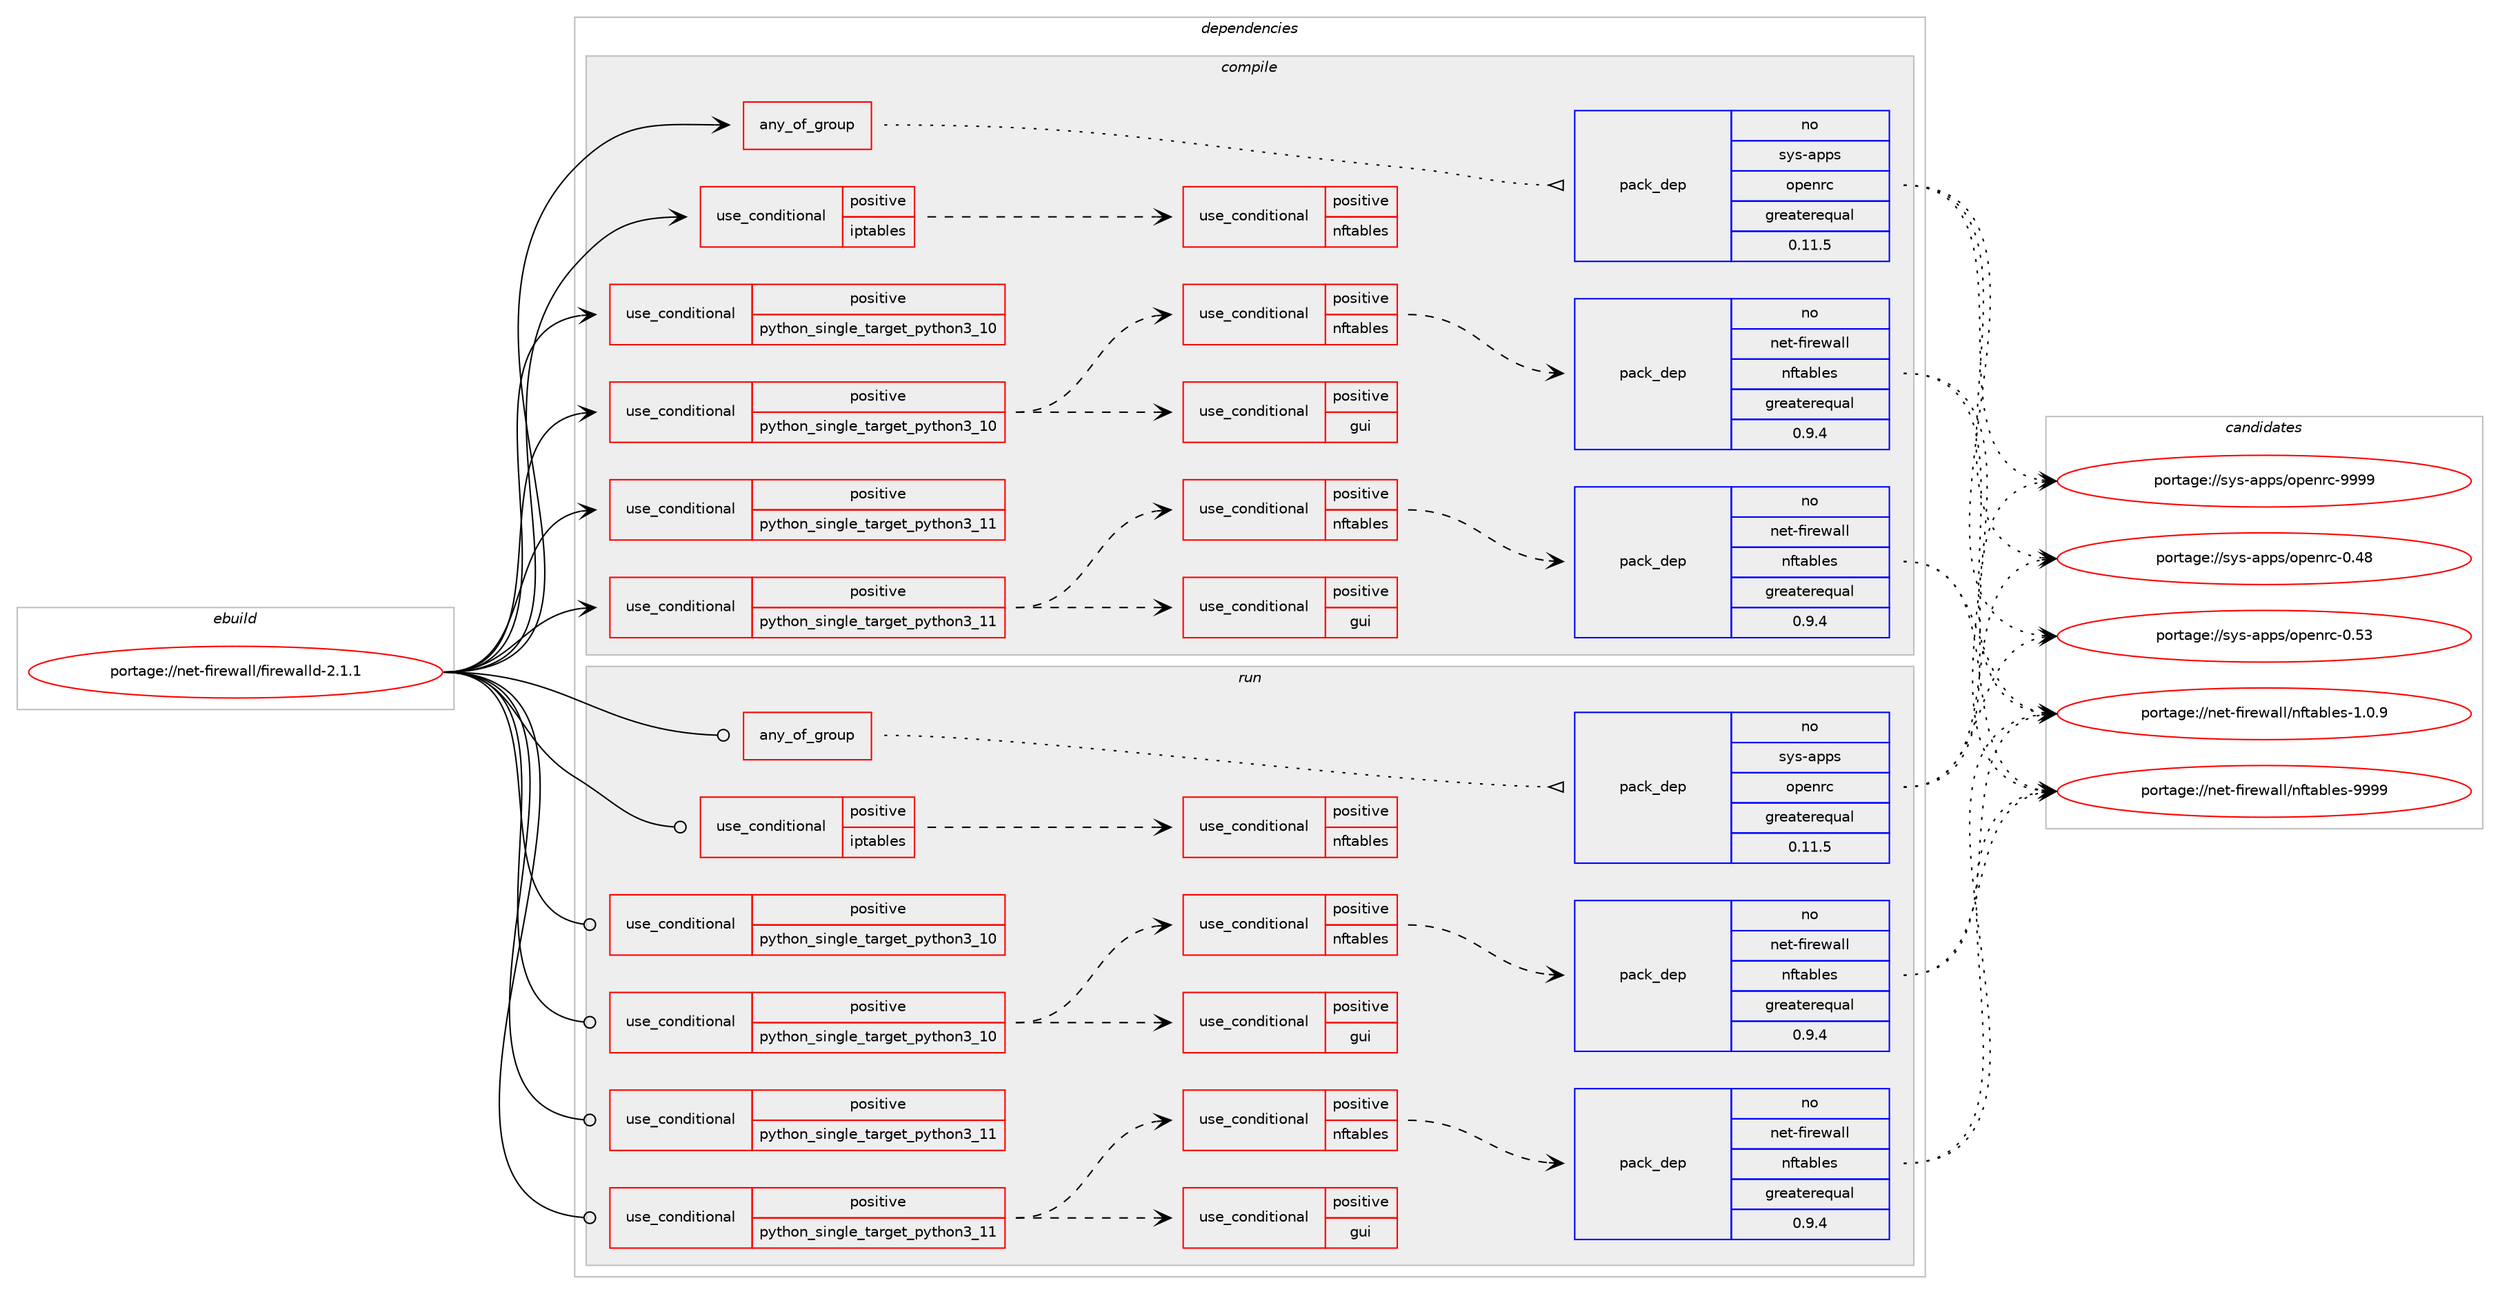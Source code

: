 digraph prolog {

# *************
# Graph options
# *************

newrank=true;
concentrate=true;
compound=true;
graph [rankdir=LR,fontname=Helvetica,fontsize=10,ranksep=1.5];#, ranksep=2.5, nodesep=0.2];
edge  [arrowhead=vee];
node  [fontname=Helvetica,fontsize=10];

# **********
# The ebuild
# **********

subgraph cluster_leftcol {
color=gray;
rank=same;
label=<<i>ebuild</i>>;
id [label="portage://net-firewall/firewalld-2.1.1", color=red, width=4, href="../net-firewall/firewalld-2.1.1.svg"];
}

# ****************
# The dependencies
# ****************

subgraph cluster_midcol {
color=gray;
label=<<i>dependencies</i>>;
subgraph cluster_compile {
fillcolor="#eeeeee";
style=filled;
label=<<i>compile</i>>;
subgraph any20 {
dependency2078 [label=<<TABLE BORDER="0" CELLBORDER="1" CELLSPACING="0" CELLPADDING="4"><TR><TD CELLPADDING="10">any_of_group</TD></TR></TABLE>>, shape=none, color=red];subgraph pack366 {
dependency2079 [label=<<TABLE BORDER="0" CELLBORDER="1" CELLSPACING="0" CELLPADDING="4" WIDTH="220"><TR><TD ROWSPAN="6" CELLPADDING="30">pack_dep</TD></TR><TR><TD WIDTH="110">no</TD></TR><TR><TD>sys-apps</TD></TR><TR><TD>openrc</TD></TR><TR><TD>greaterequal</TD></TR><TR><TD>0.11.5</TD></TR></TABLE>>, shape=none, color=blue];
}
dependency2078:e -> dependency2079:w [weight=20,style="dotted",arrowhead="oinv"];
# *** BEGIN UNKNOWN DEPENDENCY TYPE (TODO) ***
# dependency2078 -> package_dependency(portage://net-firewall/firewalld-2.1.1,install,no,sys-apps,systemd,none,[,,],[],[])
# *** END UNKNOWN DEPENDENCY TYPE (TODO) ***

}
id:e -> dependency2078:w [weight=20,style="solid",arrowhead="vee"];
subgraph cond1693 {
dependency2080 [label=<<TABLE BORDER="0" CELLBORDER="1" CELLSPACING="0" CELLPADDING="4"><TR><TD ROWSPAN="3" CELLPADDING="10">use_conditional</TD></TR><TR><TD>positive</TD></TR><TR><TD>iptables</TD></TR></TABLE>>, shape=none, color=red];
# *** BEGIN UNKNOWN DEPENDENCY TYPE (TODO) ***
# dependency2080 -> package_dependency(portage://net-firewall/firewalld-2.1.1,install,no,net-firewall,iptables,none,[,,],[],[use(enable(ipv6),positive)])
# *** END UNKNOWN DEPENDENCY TYPE (TODO) ***

# *** BEGIN UNKNOWN DEPENDENCY TYPE (TODO) ***
# dependency2080 -> package_dependency(portage://net-firewall/firewalld-2.1.1,install,no,net-firewall,ebtables,none,[,,],[],[])
# *** END UNKNOWN DEPENDENCY TYPE (TODO) ***

# *** BEGIN UNKNOWN DEPENDENCY TYPE (TODO) ***
# dependency2080 -> package_dependency(portage://net-firewall/firewalld-2.1.1,install,no,net-firewall,ipset,none,[,,],[],[])
# *** END UNKNOWN DEPENDENCY TYPE (TODO) ***

subgraph cond1694 {
dependency2081 [label=<<TABLE BORDER="0" CELLBORDER="1" CELLSPACING="0" CELLPADDING="4"><TR><TD ROWSPAN="3" CELLPADDING="10">use_conditional</TD></TR><TR><TD>positive</TD></TR><TR><TD>nftables</TD></TR></TABLE>>, shape=none, color=red];
# *** BEGIN UNKNOWN DEPENDENCY TYPE (TODO) ***
# dependency2081 -> package_dependency(portage://net-firewall/firewalld-2.1.1,install,no,net-firewall,nftables,none,[,,],[],[use(enable(xtables),positive)])
# *** END UNKNOWN DEPENDENCY TYPE (TODO) ***

}
dependency2080:e -> dependency2081:w [weight=20,style="dashed",arrowhead="vee"];
}
id:e -> dependency2080:w [weight=20,style="solid",arrowhead="vee"];
subgraph cond1695 {
dependency2082 [label=<<TABLE BORDER="0" CELLBORDER="1" CELLSPACING="0" CELLPADDING="4"><TR><TD ROWSPAN="3" CELLPADDING="10">use_conditional</TD></TR><TR><TD>positive</TD></TR><TR><TD>python_single_target_python3_10</TD></TR></TABLE>>, shape=none, color=red];
# *** BEGIN UNKNOWN DEPENDENCY TYPE (TODO) ***
# dependency2082 -> package_dependency(portage://net-firewall/firewalld-2.1.1,install,no,dev-lang,python,none,[,,],[slot(3.10)],[])
# *** END UNKNOWN DEPENDENCY TYPE (TODO) ***

}
id:e -> dependency2082:w [weight=20,style="solid",arrowhead="vee"];
subgraph cond1696 {
dependency2083 [label=<<TABLE BORDER="0" CELLBORDER="1" CELLSPACING="0" CELLPADDING="4"><TR><TD ROWSPAN="3" CELLPADDING="10">use_conditional</TD></TR><TR><TD>positive</TD></TR><TR><TD>python_single_target_python3_10</TD></TR></TABLE>>, shape=none, color=red];
# *** BEGIN UNKNOWN DEPENDENCY TYPE (TODO) ***
# dependency2083 -> package_dependency(portage://net-firewall/firewalld-2.1.1,install,no,dev-python,dbus-python,none,[,,],[],[use(enable(python_targets_python3_10),negative)])
# *** END UNKNOWN DEPENDENCY TYPE (TODO) ***

# *** BEGIN UNKNOWN DEPENDENCY TYPE (TODO) ***
# dependency2083 -> package_dependency(portage://net-firewall/firewalld-2.1.1,install,no,dev-python,pygobject,none,[,,],[slot(3)],[use(enable(python_targets_python3_10),negative)])
# *** END UNKNOWN DEPENDENCY TYPE (TODO) ***

subgraph cond1697 {
dependency2084 [label=<<TABLE BORDER="0" CELLBORDER="1" CELLSPACING="0" CELLPADDING="4"><TR><TD ROWSPAN="3" CELLPADDING="10">use_conditional</TD></TR><TR><TD>positive</TD></TR><TR><TD>gui</TD></TR></TABLE>>, shape=none, color=red];
# *** BEGIN UNKNOWN DEPENDENCY TYPE (TODO) ***
# dependency2084 -> package_dependency(portage://net-firewall/firewalld-2.1.1,install,no,x11-libs,gtk+,none,[,,],[slot(3)],[])
# *** END UNKNOWN DEPENDENCY TYPE (TODO) ***

# *** BEGIN UNKNOWN DEPENDENCY TYPE (TODO) ***
# dependency2084 -> package_dependency(portage://net-firewall/firewalld-2.1.1,install,no,dev-python,PyQt5,none,[,,],[],[use(enable(gui),none),use(enable(widgets),none),use(enable(python_targets_python3_10),negative)])
# *** END UNKNOWN DEPENDENCY TYPE (TODO) ***

}
dependency2083:e -> dependency2084:w [weight=20,style="dashed",arrowhead="vee"];
subgraph cond1698 {
dependency2085 [label=<<TABLE BORDER="0" CELLBORDER="1" CELLSPACING="0" CELLPADDING="4"><TR><TD ROWSPAN="3" CELLPADDING="10">use_conditional</TD></TR><TR><TD>positive</TD></TR><TR><TD>nftables</TD></TR></TABLE>>, shape=none, color=red];
subgraph pack367 {
dependency2086 [label=<<TABLE BORDER="0" CELLBORDER="1" CELLSPACING="0" CELLPADDING="4" WIDTH="220"><TR><TD ROWSPAN="6" CELLPADDING="30">pack_dep</TD></TR><TR><TD WIDTH="110">no</TD></TR><TR><TD>net-firewall</TD></TR><TR><TD>nftables</TD></TR><TR><TD>greaterequal</TD></TR><TR><TD>0.9.4</TD></TR></TABLE>>, shape=none, color=blue];
}
dependency2085:e -> dependency2086:w [weight=20,style="dashed",arrowhead="vee"];
}
dependency2083:e -> dependency2085:w [weight=20,style="dashed",arrowhead="vee"];
}
id:e -> dependency2083:w [weight=20,style="solid",arrowhead="vee"];
subgraph cond1699 {
dependency2087 [label=<<TABLE BORDER="0" CELLBORDER="1" CELLSPACING="0" CELLPADDING="4"><TR><TD ROWSPAN="3" CELLPADDING="10">use_conditional</TD></TR><TR><TD>positive</TD></TR><TR><TD>python_single_target_python3_11</TD></TR></TABLE>>, shape=none, color=red];
# *** BEGIN UNKNOWN DEPENDENCY TYPE (TODO) ***
# dependency2087 -> package_dependency(portage://net-firewall/firewalld-2.1.1,install,no,dev-lang,python,none,[,,],[slot(3.11)],[])
# *** END UNKNOWN DEPENDENCY TYPE (TODO) ***

}
id:e -> dependency2087:w [weight=20,style="solid",arrowhead="vee"];
subgraph cond1700 {
dependency2088 [label=<<TABLE BORDER="0" CELLBORDER="1" CELLSPACING="0" CELLPADDING="4"><TR><TD ROWSPAN="3" CELLPADDING="10">use_conditional</TD></TR><TR><TD>positive</TD></TR><TR><TD>python_single_target_python3_11</TD></TR></TABLE>>, shape=none, color=red];
# *** BEGIN UNKNOWN DEPENDENCY TYPE (TODO) ***
# dependency2088 -> package_dependency(portage://net-firewall/firewalld-2.1.1,install,no,dev-python,dbus-python,none,[,,],[],[use(enable(python_targets_python3_11),negative)])
# *** END UNKNOWN DEPENDENCY TYPE (TODO) ***

# *** BEGIN UNKNOWN DEPENDENCY TYPE (TODO) ***
# dependency2088 -> package_dependency(portage://net-firewall/firewalld-2.1.1,install,no,dev-python,pygobject,none,[,,],[slot(3)],[use(enable(python_targets_python3_11),negative)])
# *** END UNKNOWN DEPENDENCY TYPE (TODO) ***

subgraph cond1701 {
dependency2089 [label=<<TABLE BORDER="0" CELLBORDER="1" CELLSPACING="0" CELLPADDING="4"><TR><TD ROWSPAN="3" CELLPADDING="10">use_conditional</TD></TR><TR><TD>positive</TD></TR><TR><TD>gui</TD></TR></TABLE>>, shape=none, color=red];
# *** BEGIN UNKNOWN DEPENDENCY TYPE (TODO) ***
# dependency2089 -> package_dependency(portage://net-firewall/firewalld-2.1.1,install,no,x11-libs,gtk+,none,[,,],[slot(3)],[])
# *** END UNKNOWN DEPENDENCY TYPE (TODO) ***

# *** BEGIN UNKNOWN DEPENDENCY TYPE (TODO) ***
# dependency2089 -> package_dependency(portage://net-firewall/firewalld-2.1.1,install,no,dev-python,PyQt5,none,[,,],[],[use(enable(gui),none),use(enable(widgets),none),use(enable(python_targets_python3_11),negative)])
# *** END UNKNOWN DEPENDENCY TYPE (TODO) ***

}
dependency2088:e -> dependency2089:w [weight=20,style="dashed",arrowhead="vee"];
subgraph cond1702 {
dependency2090 [label=<<TABLE BORDER="0" CELLBORDER="1" CELLSPACING="0" CELLPADDING="4"><TR><TD ROWSPAN="3" CELLPADDING="10">use_conditional</TD></TR><TR><TD>positive</TD></TR><TR><TD>nftables</TD></TR></TABLE>>, shape=none, color=red];
subgraph pack368 {
dependency2091 [label=<<TABLE BORDER="0" CELLBORDER="1" CELLSPACING="0" CELLPADDING="4" WIDTH="220"><TR><TD ROWSPAN="6" CELLPADDING="30">pack_dep</TD></TR><TR><TD WIDTH="110">no</TD></TR><TR><TD>net-firewall</TD></TR><TR><TD>nftables</TD></TR><TR><TD>greaterequal</TD></TR><TR><TD>0.9.4</TD></TR></TABLE>>, shape=none, color=blue];
}
dependency2090:e -> dependency2091:w [weight=20,style="dashed",arrowhead="vee"];
}
dependency2088:e -> dependency2090:w [weight=20,style="dashed",arrowhead="vee"];
}
id:e -> dependency2088:w [weight=20,style="solid",arrowhead="vee"];
# *** BEGIN UNKNOWN DEPENDENCY TYPE (TODO) ***
# id -> package_dependency(portage://net-firewall/firewalld-2.1.1,install,no,dev-libs,glib,none,[,,],[slot(2)],[])
# *** END UNKNOWN DEPENDENCY TYPE (TODO) ***

}
subgraph cluster_compileandrun {
fillcolor="#eeeeee";
style=filled;
label=<<i>compile and run</i>>;
}
subgraph cluster_run {
fillcolor="#eeeeee";
style=filled;
label=<<i>run</i>>;
subgraph any21 {
dependency2092 [label=<<TABLE BORDER="0" CELLBORDER="1" CELLSPACING="0" CELLPADDING="4"><TR><TD CELLPADDING="10">any_of_group</TD></TR></TABLE>>, shape=none, color=red];subgraph pack369 {
dependency2093 [label=<<TABLE BORDER="0" CELLBORDER="1" CELLSPACING="0" CELLPADDING="4" WIDTH="220"><TR><TD ROWSPAN="6" CELLPADDING="30">pack_dep</TD></TR><TR><TD WIDTH="110">no</TD></TR><TR><TD>sys-apps</TD></TR><TR><TD>openrc</TD></TR><TR><TD>greaterequal</TD></TR><TR><TD>0.11.5</TD></TR></TABLE>>, shape=none, color=blue];
}
dependency2092:e -> dependency2093:w [weight=20,style="dotted",arrowhead="oinv"];
# *** BEGIN UNKNOWN DEPENDENCY TYPE (TODO) ***
# dependency2092 -> package_dependency(portage://net-firewall/firewalld-2.1.1,run,no,sys-apps,systemd,none,[,,],[],[])
# *** END UNKNOWN DEPENDENCY TYPE (TODO) ***

}
id:e -> dependency2092:w [weight=20,style="solid",arrowhead="odot"];
subgraph cond1703 {
dependency2094 [label=<<TABLE BORDER="0" CELLBORDER="1" CELLSPACING="0" CELLPADDING="4"><TR><TD ROWSPAN="3" CELLPADDING="10">use_conditional</TD></TR><TR><TD>positive</TD></TR><TR><TD>iptables</TD></TR></TABLE>>, shape=none, color=red];
# *** BEGIN UNKNOWN DEPENDENCY TYPE (TODO) ***
# dependency2094 -> package_dependency(portage://net-firewall/firewalld-2.1.1,run,no,net-firewall,iptables,none,[,,],[],[use(enable(ipv6),positive)])
# *** END UNKNOWN DEPENDENCY TYPE (TODO) ***

# *** BEGIN UNKNOWN DEPENDENCY TYPE (TODO) ***
# dependency2094 -> package_dependency(portage://net-firewall/firewalld-2.1.1,run,no,net-firewall,ebtables,none,[,,],[],[])
# *** END UNKNOWN DEPENDENCY TYPE (TODO) ***

# *** BEGIN UNKNOWN DEPENDENCY TYPE (TODO) ***
# dependency2094 -> package_dependency(portage://net-firewall/firewalld-2.1.1,run,no,net-firewall,ipset,none,[,,],[],[])
# *** END UNKNOWN DEPENDENCY TYPE (TODO) ***

subgraph cond1704 {
dependency2095 [label=<<TABLE BORDER="0" CELLBORDER="1" CELLSPACING="0" CELLPADDING="4"><TR><TD ROWSPAN="3" CELLPADDING="10">use_conditional</TD></TR><TR><TD>positive</TD></TR><TR><TD>nftables</TD></TR></TABLE>>, shape=none, color=red];
# *** BEGIN UNKNOWN DEPENDENCY TYPE (TODO) ***
# dependency2095 -> package_dependency(portage://net-firewall/firewalld-2.1.1,run,no,net-firewall,nftables,none,[,,],[],[use(enable(xtables),positive)])
# *** END UNKNOWN DEPENDENCY TYPE (TODO) ***

}
dependency2094:e -> dependency2095:w [weight=20,style="dashed",arrowhead="vee"];
}
id:e -> dependency2094:w [weight=20,style="solid",arrowhead="odot"];
subgraph cond1705 {
dependency2096 [label=<<TABLE BORDER="0" CELLBORDER="1" CELLSPACING="0" CELLPADDING="4"><TR><TD ROWSPAN="3" CELLPADDING="10">use_conditional</TD></TR><TR><TD>positive</TD></TR><TR><TD>python_single_target_python3_10</TD></TR></TABLE>>, shape=none, color=red];
# *** BEGIN UNKNOWN DEPENDENCY TYPE (TODO) ***
# dependency2096 -> package_dependency(portage://net-firewall/firewalld-2.1.1,run,no,dev-lang,python,none,[,,],[slot(3.10)],[])
# *** END UNKNOWN DEPENDENCY TYPE (TODO) ***

}
id:e -> dependency2096:w [weight=20,style="solid",arrowhead="odot"];
subgraph cond1706 {
dependency2097 [label=<<TABLE BORDER="0" CELLBORDER="1" CELLSPACING="0" CELLPADDING="4"><TR><TD ROWSPAN="3" CELLPADDING="10">use_conditional</TD></TR><TR><TD>positive</TD></TR><TR><TD>python_single_target_python3_10</TD></TR></TABLE>>, shape=none, color=red];
# *** BEGIN UNKNOWN DEPENDENCY TYPE (TODO) ***
# dependency2097 -> package_dependency(portage://net-firewall/firewalld-2.1.1,run,no,dev-python,dbus-python,none,[,,],[],[use(enable(python_targets_python3_10),negative)])
# *** END UNKNOWN DEPENDENCY TYPE (TODO) ***

# *** BEGIN UNKNOWN DEPENDENCY TYPE (TODO) ***
# dependency2097 -> package_dependency(portage://net-firewall/firewalld-2.1.1,run,no,dev-python,pygobject,none,[,,],[slot(3)],[use(enable(python_targets_python3_10),negative)])
# *** END UNKNOWN DEPENDENCY TYPE (TODO) ***

subgraph cond1707 {
dependency2098 [label=<<TABLE BORDER="0" CELLBORDER="1" CELLSPACING="0" CELLPADDING="4"><TR><TD ROWSPAN="3" CELLPADDING="10">use_conditional</TD></TR><TR><TD>positive</TD></TR><TR><TD>gui</TD></TR></TABLE>>, shape=none, color=red];
# *** BEGIN UNKNOWN DEPENDENCY TYPE (TODO) ***
# dependency2098 -> package_dependency(portage://net-firewall/firewalld-2.1.1,run,no,x11-libs,gtk+,none,[,,],[slot(3)],[])
# *** END UNKNOWN DEPENDENCY TYPE (TODO) ***

# *** BEGIN UNKNOWN DEPENDENCY TYPE (TODO) ***
# dependency2098 -> package_dependency(portage://net-firewall/firewalld-2.1.1,run,no,dev-python,PyQt5,none,[,,],[],[use(enable(gui),none),use(enable(widgets),none),use(enable(python_targets_python3_10),negative)])
# *** END UNKNOWN DEPENDENCY TYPE (TODO) ***

}
dependency2097:e -> dependency2098:w [weight=20,style="dashed",arrowhead="vee"];
subgraph cond1708 {
dependency2099 [label=<<TABLE BORDER="0" CELLBORDER="1" CELLSPACING="0" CELLPADDING="4"><TR><TD ROWSPAN="3" CELLPADDING="10">use_conditional</TD></TR><TR><TD>positive</TD></TR><TR><TD>nftables</TD></TR></TABLE>>, shape=none, color=red];
subgraph pack370 {
dependency2100 [label=<<TABLE BORDER="0" CELLBORDER="1" CELLSPACING="0" CELLPADDING="4" WIDTH="220"><TR><TD ROWSPAN="6" CELLPADDING="30">pack_dep</TD></TR><TR><TD WIDTH="110">no</TD></TR><TR><TD>net-firewall</TD></TR><TR><TD>nftables</TD></TR><TR><TD>greaterequal</TD></TR><TR><TD>0.9.4</TD></TR></TABLE>>, shape=none, color=blue];
}
dependency2099:e -> dependency2100:w [weight=20,style="dashed",arrowhead="vee"];
}
dependency2097:e -> dependency2099:w [weight=20,style="dashed",arrowhead="vee"];
}
id:e -> dependency2097:w [weight=20,style="solid",arrowhead="odot"];
subgraph cond1709 {
dependency2101 [label=<<TABLE BORDER="0" CELLBORDER="1" CELLSPACING="0" CELLPADDING="4"><TR><TD ROWSPAN="3" CELLPADDING="10">use_conditional</TD></TR><TR><TD>positive</TD></TR><TR><TD>python_single_target_python3_11</TD></TR></TABLE>>, shape=none, color=red];
# *** BEGIN UNKNOWN DEPENDENCY TYPE (TODO) ***
# dependency2101 -> package_dependency(portage://net-firewall/firewalld-2.1.1,run,no,dev-lang,python,none,[,,],[slot(3.11)],[])
# *** END UNKNOWN DEPENDENCY TYPE (TODO) ***

}
id:e -> dependency2101:w [weight=20,style="solid",arrowhead="odot"];
subgraph cond1710 {
dependency2102 [label=<<TABLE BORDER="0" CELLBORDER="1" CELLSPACING="0" CELLPADDING="4"><TR><TD ROWSPAN="3" CELLPADDING="10">use_conditional</TD></TR><TR><TD>positive</TD></TR><TR><TD>python_single_target_python3_11</TD></TR></TABLE>>, shape=none, color=red];
# *** BEGIN UNKNOWN DEPENDENCY TYPE (TODO) ***
# dependency2102 -> package_dependency(portage://net-firewall/firewalld-2.1.1,run,no,dev-python,dbus-python,none,[,,],[],[use(enable(python_targets_python3_11),negative)])
# *** END UNKNOWN DEPENDENCY TYPE (TODO) ***

# *** BEGIN UNKNOWN DEPENDENCY TYPE (TODO) ***
# dependency2102 -> package_dependency(portage://net-firewall/firewalld-2.1.1,run,no,dev-python,pygobject,none,[,,],[slot(3)],[use(enable(python_targets_python3_11),negative)])
# *** END UNKNOWN DEPENDENCY TYPE (TODO) ***

subgraph cond1711 {
dependency2103 [label=<<TABLE BORDER="0" CELLBORDER="1" CELLSPACING="0" CELLPADDING="4"><TR><TD ROWSPAN="3" CELLPADDING="10">use_conditional</TD></TR><TR><TD>positive</TD></TR><TR><TD>gui</TD></TR></TABLE>>, shape=none, color=red];
# *** BEGIN UNKNOWN DEPENDENCY TYPE (TODO) ***
# dependency2103 -> package_dependency(portage://net-firewall/firewalld-2.1.1,run,no,x11-libs,gtk+,none,[,,],[slot(3)],[])
# *** END UNKNOWN DEPENDENCY TYPE (TODO) ***

# *** BEGIN UNKNOWN DEPENDENCY TYPE (TODO) ***
# dependency2103 -> package_dependency(portage://net-firewall/firewalld-2.1.1,run,no,dev-python,PyQt5,none,[,,],[],[use(enable(gui),none),use(enable(widgets),none),use(enable(python_targets_python3_11),negative)])
# *** END UNKNOWN DEPENDENCY TYPE (TODO) ***

}
dependency2102:e -> dependency2103:w [weight=20,style="dashed",arrowhead="vee"];
subgraph cond1712 {
dependency2104 [label=<<TABLE BORDER="0" CELLBORDER="1" CELLSPACING="0" CELLPADDING="4"><TR><TD ROWSPAN="3" CELLPADDING="10">use_conditional</TD></TR><TR><TD>positive</TD></TR><TR><TD>nftables</TD></TR></TABLE>>, shape=none, color=red];
subgraph pack371 {
dependency2105 [label=<<TABLE BORDER="0" CELLBORDER="1" CELLSPACING="0" CELLPADDING="4" WIDTH="220"><TR><TD ROWSPAN="6" CELLPADDING="30">pack_dep</TD></TR><TR><TD WIDTH="110">no</TD></TR><TR><TD>net-firewall</TD></TR><TR><TD>nftables</TD></TR><TR><TD>greaterequal</TD></TR><TR><TD>0.9.4</TD></TR></TABLE>>, shape=none, color=blue];
}
dependency2104:e -> dependency2105:w [weight=20,style="dashed",arrowhead="vee"];
}
dependency2102:e -> dependency2104:w [weight=20,style="dashed",arrowhead="vee"];
}
id:e -> dependency2102:w [weight=20,style="solid",arrowhead="odot"];
}
}

# **************
# The candidates
# **************

subgraph cluster_choices {
rank=same;
color=gray;
label=<<i>candidates</i>>;

subgraph choice366 {
color=black;
nodesep=1;
choice115121115459711211211547111112101110114994548465256 [label="portage://sys-apps/openrc-0.48", color=red, width=4,href="../sys-apps/openrc-0.48.svg"];
choice115121115459711211211547111112101110114994548465351 [label="portage://sys-apps/openrc-0.53", color=red, width=4,href="../sys-apps/openrc-0.53.svg"];
choice115121115459711211211547111112101110114994557575757 [label="portage://sys-apps/openrc-9999", color=red, width=4,href="../sys-apps/openrc-9999.svg"];
dependency2079:e -> choice115121115459711211211547111112101110114994548465256:w [style=dotted,weight="100"];
dependency2079:e -> choice115121115459711211211547111112101110114994548465351:w [style=dotted,weight="100"];
dependency2079:e -> choice115121115459711211211547111112101110114994557575757:w [style=dotted,weight="100"];
}
subgraph choice367 {
color=black;
nodesep=1;
choice1101011164510210511410111997108108471101021169798108101115454946484657 [label="portage://net-firewall/nftables-1.0.9", color=red, width=4,href="../net-firewall/nftables-1.0.9.svg"];
choice11010111645102105114101119971081084711010211697981081011154557575757 [label="portage://net-firewall/nftables-9999", color=red, width=4,href="../net-firewall/nftables-9999.svg"];
dependency2086:e -> choice1101011164510210511410111997108108471101021169798108101115454946484657:w [style=dotted,weight="100"];
dependency2086:e -> choice11010111645102105114101119971081084711010211697981081011154557575757:w [style=dotted,weight="100"];
}
subgraph choice368 {
color=black;
nodesep=1;
choice1101011164510210511410111997108108471101021169798108101115454946484657 [label="portage://net-firewall/nftables-1.0.9", color=red, width=4,href="../net-firewall/nftables-1.0.9.svg"];
choice11010111645102105114101119971081084711010211697981081011154557575757 [label="portage://net-firewall/nftables-9999", color=red, width=4,href="../net-firewall/nftables-9999.svg"];
dependency2091:e -> choice1101011164510210511410111997108108471101021169798108101115454946484657:w [style=dotted,weight="100"];
dependency2091:e -> choice11010111645102105114101119971081084711010211697981081011154557575757:w [style=dotted,weight="100"];
}
subgraph choice369 {
color=black;
nodesep=1;
choice115121115459711211211547111112101110114994548465256 [label="portage://sys-apps/openrc-0.48", color=red, width=4,href="../sys-apps/openrc-0.48.svg"];
choice115121115459711211211547111112101110114994548465351 [label="portage://sys-apps/openrc-0.53", color=red, width=4,href="../sys-apps/openrc-0.53.svg"];
choice115121115459711211211547111112101110114994557575757 [label="portage://sys-apps/openrc-9999", color=red, width=4,href="../sys-apps/openrc-9999.svg"];
dependency2093:e -> choice115121115459711211211547111112101110114994548465256:w [style=dotted,weight="100"];
dependency2093:e -> choice115121115459711211211547111112101110114994548465351:w [style=dotted,weight="100"];
dependency2093:e -> choice115121115459711211211547111112101110114994557575757:w [style=dotted,weight="100"];
}
subgraph choice370 {
color=black;
nodesep=1;
choice1101011164510210511410111997108108471101021169798108101115454946484657 [label="portage://net-firewall/nftables-1.0.9", color=red, width=4,href="../net-firewall/nftables-1.0.9.svg"];
choice11010111645102105114101119971081084711010211697981081011154557575757 [label="portage://net-firewall/nftables-9999", color=red, width=4,href="../net-firewall/nftables-9999.svg"];
dependency2100:e -> choice1101011164510210511410111997108108471101021169798108101115454946484657:w [style=dotted,weight="100"];
dependency2100:e -> choice11010111645102105114101119971081084711010211697981081011154557575757:w [style=dotted,weight="100"];
}
subgraph choice371 {
color=black;
nodesep=1;
choice1101011164510210511410111997108108471101021169798108101115454946484657 [label="portage://net-firewall/nftables-1.0.9", color=red, width=4,href="../net-firewall/nftables-1.0.9.svg"];
choice11010111645102105114101119971081084711010211697981081011154557575757 [label="portage://net-firewall/nftables-9999", color=red, width=4,href="../net-firewall/nftables-9999.svg"];
dependency2105:e -> choice1101011164510210511410111997108108471101021169798108101115454946484657:w [style=dotted,weight="100"];
dependency2105:e -> choice11010111645102105114101119971081084711010211697981081011154557575757:w [style=dotted,weight="100"];
}
}

}

